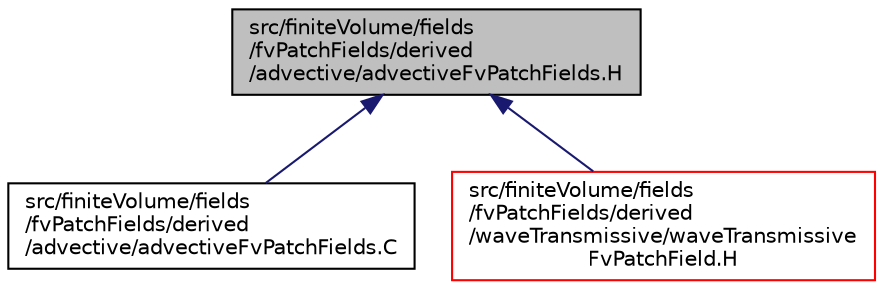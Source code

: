 digraph "src/finiteVolume/fields/fvPatchFields/derived/advective/advectiveFvPatchFields.H"
{
  bgcolor="transparent";
  edge [fontname="Helvetica",fontsize="10",labelfontname="Helvetica",labelfontsize="10"];
  node [fontname="Helvetica",fontsize="10",shape=record];
  Node1 [label="src/finiteVolume/fields\l/fvPatchFields/derived\l/advective/advectiveFvPatchFields.H",height=0.2,width=0.4,color="black", fillcolor="grey75", style="filled", fontcolor="black"];
  Node1 -> Node2 [dir="back",color="midnightblue",fontsize="10",style="solid",fontname="Helvetica"];
  Node2 [label="src/finiteVolume/fields\l/fvPatchFields/derived\l/advective/advectiveFvPatchFields.C",height=0.2,width=0.4,color="black",URL="$a05400.html"];
  Node1 -> Node3 [dir="back",color="midnightblue",fontsize="10",style="solid",fontname="Helvetica"];
  Node3 [label="src/finiteVolume/fields\l/fvPatchFields/derived\l/waveTransmissive/waveTransmissive\lFvPatchField.H",height=0.2,width=0.4,color="red",URL="$a05631.html"];
}
